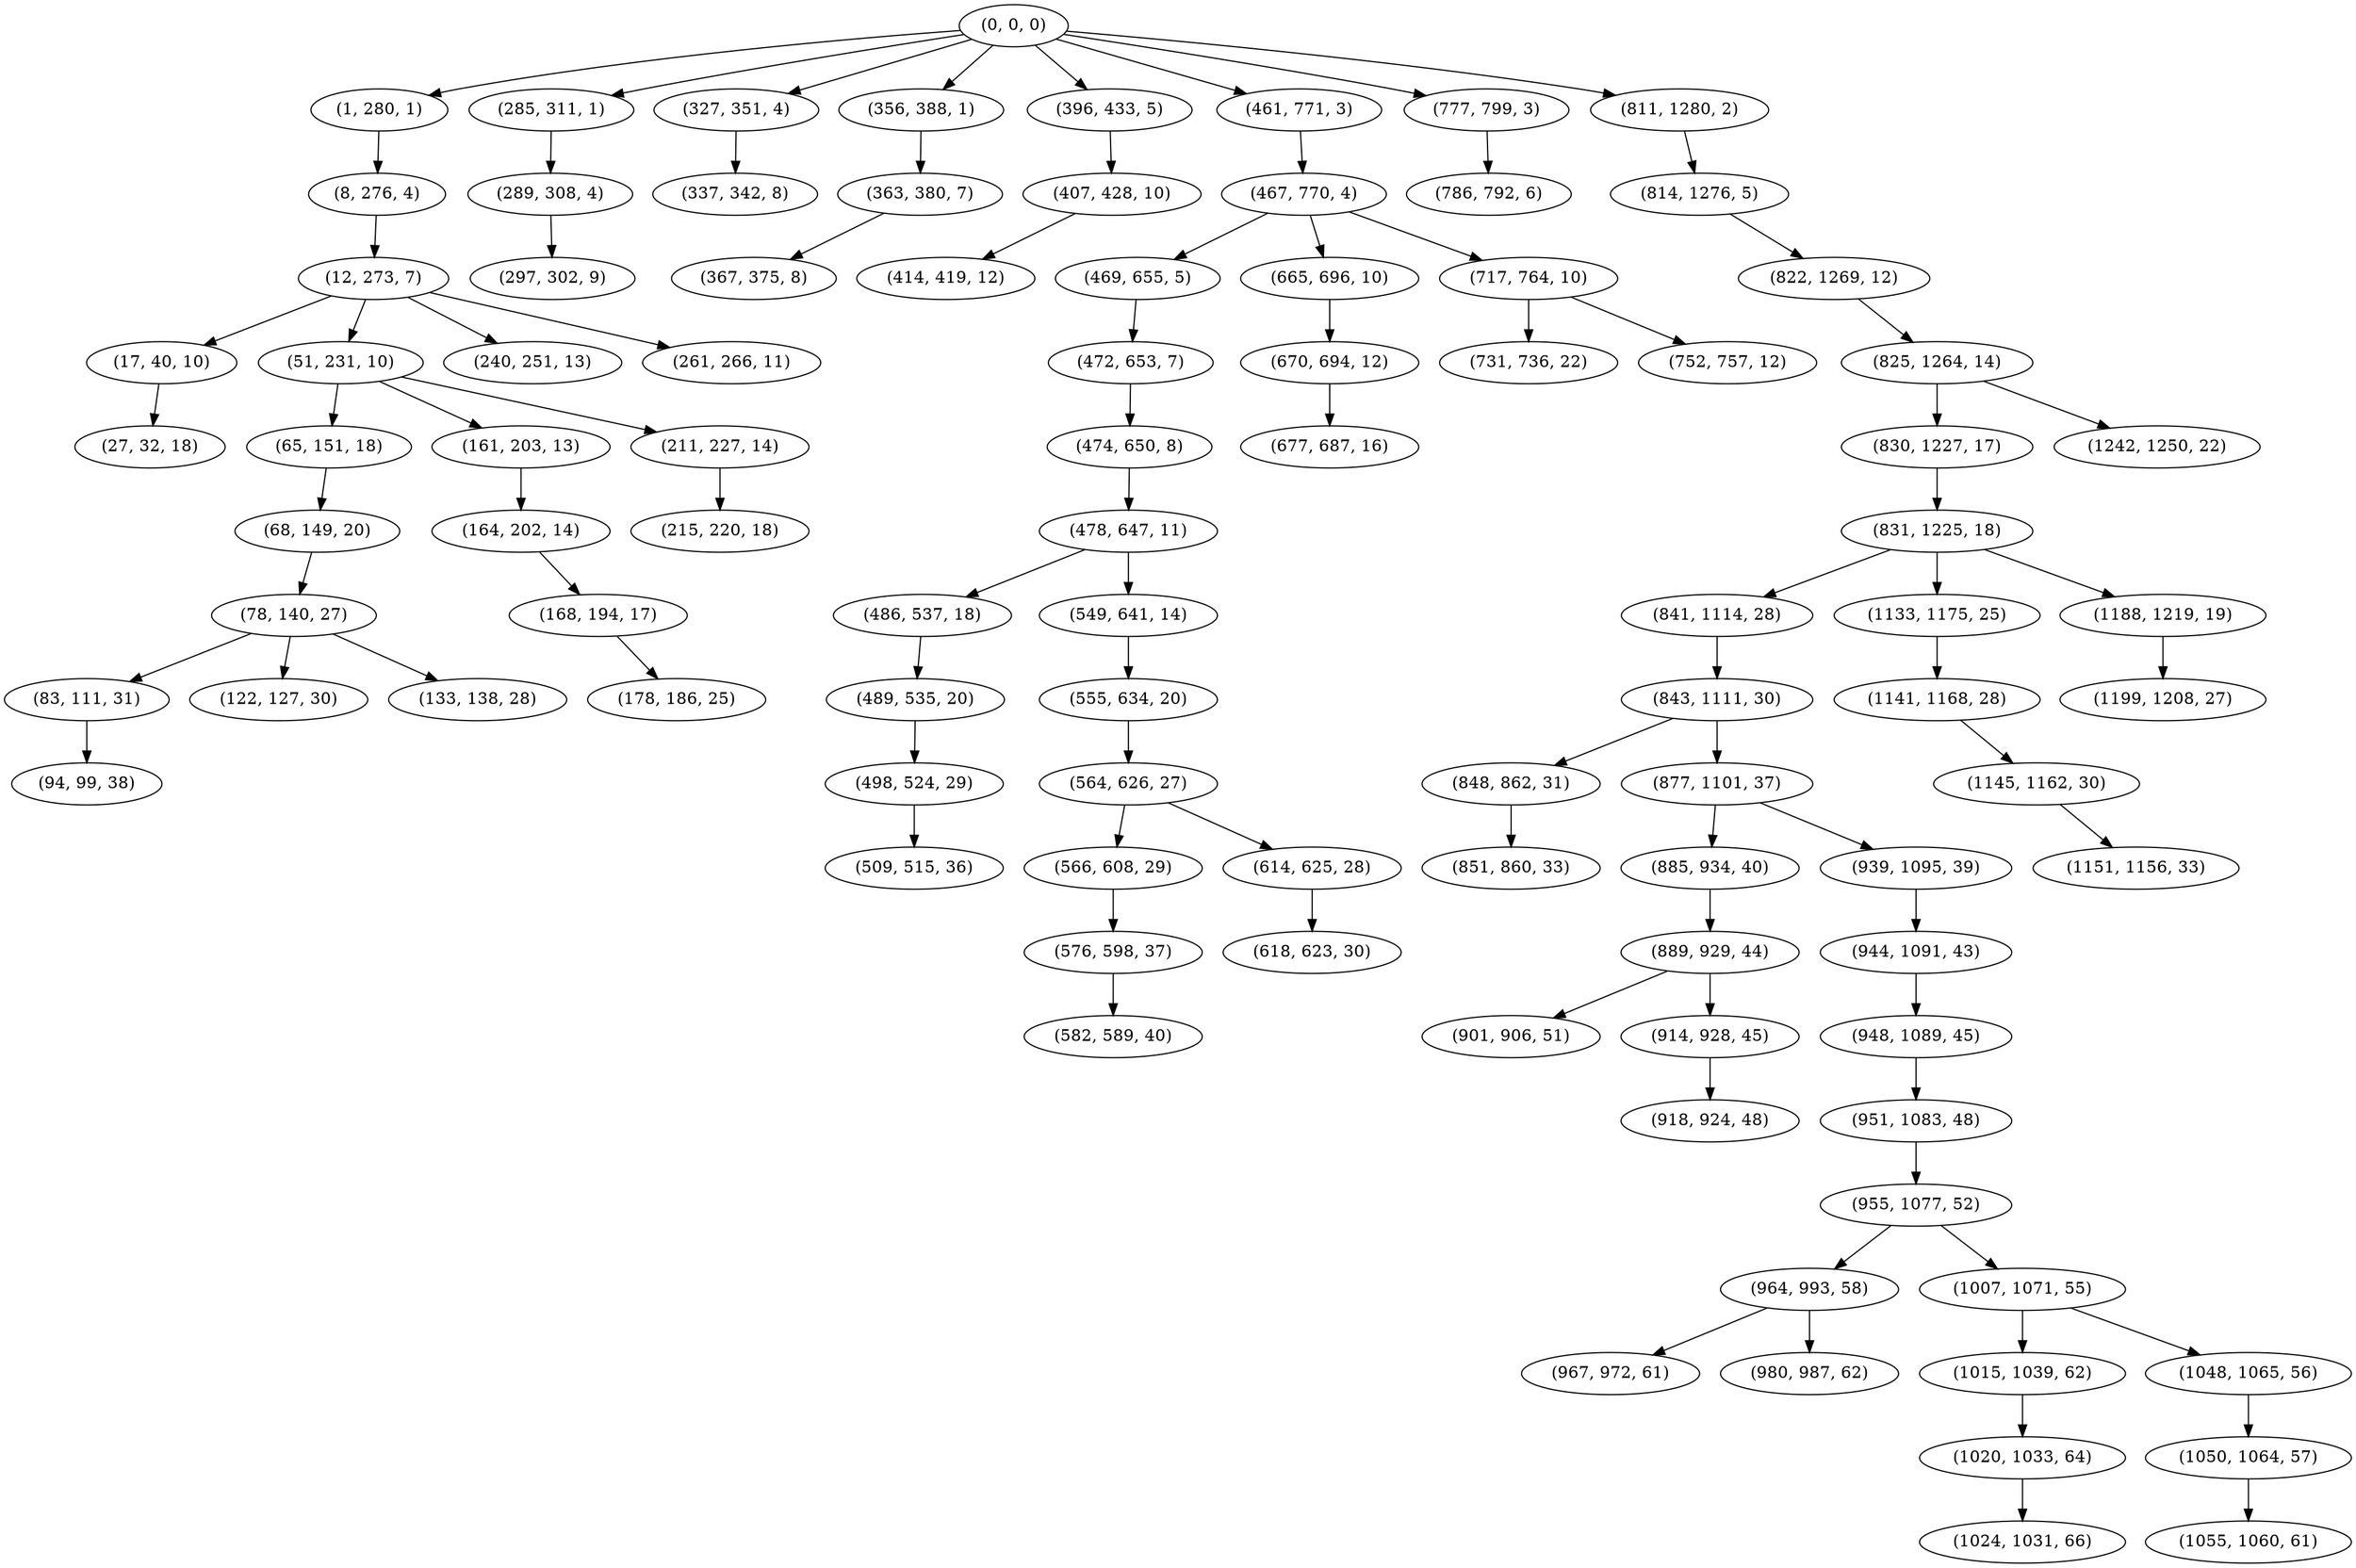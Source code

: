 digraph tree {
    "(0, 0, 0)";
    "(1, 280, 1)";
    "(8, 276, 4)";
    "(12, 273, 7)";
    "(17, 40, 10)";
    "(27, 32, 18)";
    "(51, 231, 10)";
    "(65, 151, 18)";
    "(68, 149, 20)";
    "(78, 140, 27)";
    "(83, 111, 31)";
    "(94, 99, 38)";
    "(122, 127, 30)";
    "(133, 138, 28)";
    "(161, 203, 13)";
    "(164, 202, 14)";
    "(168, 194, 17)";
    "(178, 186, 25)";
    "(211, 227, 14)";
    "(215, 220, 18)";
    "(240, 251, 13)";
    "(261, 266, 11)";
    "(285, 311, 1)";
    "(289, 308, 4)";
    "(297, 302, 9)";
    "(327, 351, 4)";
    "(337, 342, 8)";
    "(356, 388, 1)";
    "(363, 380, 7)";
    "(367, 375, 8)";
    "(396, 433, 5)";
    "(407, 428, 10)";
    "(414, 419, 12)";
    "(461, 771, 3)";
    "(467, 770, 4)";
    "(469, 655, 5)";
    "(472, 653, 7)";
    "(474, 650, 8)";
    "(478, 647, 11)";
    "(486, 537, 18)";
    "(489, 535, 20)";
    "(498, 524, 29)";
    "(509, 515, 36)";
    "(549, 641, 14)";
    "(555, 634, 20)";
    "(564, 626, 27)";
    "(566, 608, 29)";
    "(576, 598, 37)";
    "(582, 589, 40)";
    "(614, 625, 28)";
    "(618, 623, 30)";
    "(665, 696, 10)";
    "(670, 694, 12)";
    "(677, 687, 16)";
    "(717, 764, 10)";
    "(731, 736, 22)";
    "(752, 757, 12)";
    "(777, 799, 3)";
    "(786, 792, 6)";
    "(811, 1280, 2)";
    "(814, 1276, 5)";
    "(822, 1269, 12)";
    "(825, 1264, 14)";
    "(830, 1227, 17)";
    "(831, 1225, 18)";
    "(841, 1114, 28)";
    "(843, 1111, 30)";
    "(848, 862, 31)";
    "(851, 860, 33)";
    "(877, 1101, 37)";
    "(885, 934, 40)";
    "(889, 929, 44)";
    "(901, 906, 51)";
    "(914, 928, 45)";
    "(918, 924, 48)";
    "(939, 1095, 39)";
    "(944, 1091, 43)";
    "(948, 1089, 45)";
    "(951, 1083, 48)";
    "(955, 1077, 52)";
    "(964, 993, 58)";
    "(967, 972, 61)";
    "(980, 987, 62)";
    "(1007, 1071, 55)";
    "(1015, 1039, 62)";
    "(1020, 1033, 64)";
    "(1024, 1031, 66)";
    "(1048, 1065, 56)";
    "(1050, 1064, 57)";
    "(1055, 1060, 61)";
    "(1133, 1175, 25)";
    "(1141, 1168, 28)";
    "(1145, 1162, 30)";
    "(1151, 1156, 33)";
    "(1188, 1219, 19)";
    "(1199, 1208, 27)";
    "(1242, 1250, 22)";
    "(0, 0, 0)" -> "(1, 280, 1)";
    "(0, 0, 0)" -> "(285, 311, 1)";
    "(0, 0, 0)" -> "(327, 351, 4)";
    "(0, 0, 0)" -> "(356, 388, 1)";
    "(0, 0, 0)" -> "(396, 433, 5)";
    "(0, 0, 0)" -> "(461, 771, 3)";
    "(0, 0, 0)" -> "(777, 799, 3)";
    "(0, 0, 0)" -> "(811, 1280, 2)";
    "(1, 280, 1)" -> "(8, 276, 4)";
    "(8, 276, 4)" -> "(12, 273, 7)";
    "(12, 273, 7)" -> "(17, 40, 10)";
    "(12, 273, 7)" -> "(51, 231, 10)";
    "(12, 273, 7)" -> "(240, 251, 13)";
    "(12, 273, 7)" -> "(261, 266, 11)";
    "(17, 40, 10)" -> "(27, 32, 18)";
    "(51, 231, 10)" -> "(65, 151, 18)";
    "(51, 231, 10)" -> "(161, 203, 13)";
    "(51, 231, 10)" -> "(211, 227, 14)";
    "(65, 151, 18)" -> "(68, 149, 20)";
    "(68, 149, 20)" -> "(78, 140, 27)";
    "(78, 140, 27)" -> "(83, 111, 31)";
    "(78, 140, 27)" -> "(122, 127, 30)";
    "(78, 140, 27)" -> "(133, 138, 28)";
    "(83, 111, 31)" -> "(94, 99, 38)";
    "(161, 203, 13)" -> "(164, 202, 14)";
    "(164, 202, 14)" -> "(168, 194, 17)";
    "(168, 194, 17)" -> "(178, 186, 25)";
    "(211, 227, 14)" -> "(215, 220, 18)";
    "(285, 311, 1)" -> "(289, 308, 4)";
    "(289, 308, 4)" -> "(297, 302, 9)";
    "(327, 351, 4)" -> "(337, 342, 8)";
    "(356, 388, 1)" -> "(363, 380, 7)";
    "(363, 380, 7)" -> "(367, 375, 8)";
    "(396, 433, 5)" -> "(407, 428, 10)";
    "(407, 428, 10)" -> "(414, 419, 12)";
    "(461, 771, 3)" -> "(467, 770, 4)";
    "(467, 770, 4)" -> "(469, 655, 5)";
    "(467, 770, 4)" -> "(665, 696, 10)";
    "(467, 770, 4)" -> "(717, 764, 10)";
    "(469, 655, 5)" -> "(472, 653, 7)";
    "(472, 653, 7)" -> "(474, 650, 8)";
    "(474, 650, 8)" -> "(478, 647, 11)";
    "(478, 647, 11)" -> "(486, 537, 18)";
    "(478, 647, 11)" -> "(549, 641, 14)";
    "(486, 537, 18)" -> "(489, 535, 20)";
    "(489, 535, 20)" -> "(498, 524, 29)";
    "(498, 524, 29)" -> "(509, 515, 36)";
    "(549, 641, 14)" -> "(555, 634, 20)";
    "(555, 634, 20)" -> "(564, 626, 27)";
    "(564, 626, 27)" -> "(566, 608, 29)";
    "(564, 626, 27)" -> "(614, 625, 28)";
    "(566, 608, 29)" -> "(576, 598, 37)";
    "(576, 598, 37)" -> "(582, 589, 40)";
    "(614, 625, 28)" -> "(618, 623, 30)";
    "(665, 696, 10)" -> "(670, 694, 12)";
    "(670, 694, 12)" -> "(677, 687, 16)";
    "(717, 764, 10)" -> "(731, 736, 22)";
    "(717, 764, 10)" -> "(752, 757, 12)";
    "(777, 799, 3)" -> "(786, 792, 6)";
    "(811, 1280, 2)" -> "(814, 1276, 5)";
    "(814, 1276, 5)" -> "(822, 1269, 12)";
    "(822, 1269, 12)" -> "(825, 1264, 14)";
    "(825, 1264, 14)" -> "(830, 1227, 17)";
    "(825, 1264, 14)" -> "(1242, 1250, 22)";
    "(830, 1227, 17)" -> "(831, 1225, 18)";
    "(831, 1225, 18)" -> "(841, 1114, 28)";
    "(831, 1225, 18)" -> "(1133, 1175, 25)";
    "(831, 1225, 18)" -> "(1188, 1219, 19)";
    "(841, 1114, 28)" -> "(843, 1111, 30)";
    "(843, 1111, 30)" -> "(848, 862, 31)";
    "(843, 1111, 30)" -> "(877, 1101, 37)";
    "(848, 862, 31)" -> "(851, 860, 33)";
    "(877, 1101, 37)" -> "(885, 934, 40)";
    "(877, 1101, 37)" -> "(939, 1095, 39)";
    "(885, 934, 40)" -> "(889, 929, 44)";
    "(889, 929, 44)" -> "(901, 906, 51)";
    "(889, 929, 44)" -> "(914, 928, 45)";
    "(914, 928, 45)" -> "(918, 924, 48)";
    "(939, 1095, 39)" -> "(944, 1091, 43)";
    "(944, 1091, 43)" -> "(948, 1089, 45)";
    "(948, 1089, 45)" -> "(951, 1083, 48)";
    "(951, 1083, 48)" -> "(955, 1077, 52)";
    "(955, 1077, 52)" -> "(964, 993, 58)";
    "(955, 1077, 52)" -> "(1007, 1071, 55)";
    "(964, 993, 58)" -> "(967, 972, 61)";
    "(964, 993, 58)" -> "(980, 987, 62)";
    "(1007, 1071, 55)" -> "(1015, 1039, 62)";
    "(1007, 1071, 55)" -> "(1048, 1065, 56)";
    "(1015, 1039, 62)" -> "(1020, 1033, 64)";
    "(1020, 1033, 64)" -> "(1024, 1031, 66)";
    "(1048, 1065, 56)" -> "(1050, 1064, 57)";
    "(1050, 1064, 57)" -> "(1055, 1060, 61)";
    "(1133, 1175, 25)" -> "(1141, 1168, 28)";
    "(1141, 1168, 28)" -> "(1145, 1162, 30)";
    "(1145, 1162, 30)" -> "(1151, 1156, 33)";
    "(1188, 1219, 19)" -> "(1199, 1208, 27)";
}
